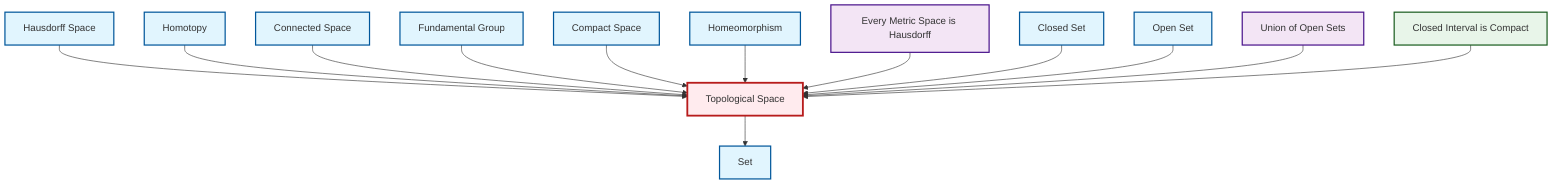 graph TD
    classDef definition fill:#e1f5fe,stroke:#01579b,stroke-width:2px
    classDef theorem fill:#f3e5f5,stroke:#4a148c,stroke-width:2px
    classDef axiom fill:#fff3e0,stroke:#e65100,stroke-width:2px
    classDef example fill:#e8f5e9,stroke:#1b5e20,stroke-width:2px
    classDef current fill:#ffebee,stroke:#b71c1c,stroke-width:3px
    def-hausdorff["Hausdorff Space"]:::definition
    def-homotopy["Homotopy"]:::definition
    def-homeomorphism["Homeomorphism"]:::definition
    def-topological-space["Topological Space"]:::definition
    def-connected["Connected Space"]:::definition
    thm-union-open-sets["Union of Open Sets"]:::theorem
    def-compact["Compact Space"]:::definition
    thm-metric-hausdorff["Every Metric Space is Hausdorff"]:::theorem
    def-closed-set["Closed Set"]:::definition
    def-fundamental-group["Fundamental Group"]:::definition
    def-open-set["Open Set"]:::definition
    ex-closed-interval-compact["Closed Interval is Compact"]:::example
    def-set["Set"]:::definition
    def-topological-space --> def-set
    def-hausdorff --> def-topological-space
    def-homotopy --> def-topological-space
    def-connected --> def-topological-space
    def-fundamental-group --> def-topological-space
    def-compact --> def-topological-space
    def-homeomorphism --> def-topological-space
    thm-metric-hausdorff --> def-topological-space
    def-closed-set --> def-topological-space
    def-open-set --> def-topological-space
    thm-union-open-sets --> def-topological-space
    ex-closed-interval-compact --> def-topological-space
    class def-topological-space current